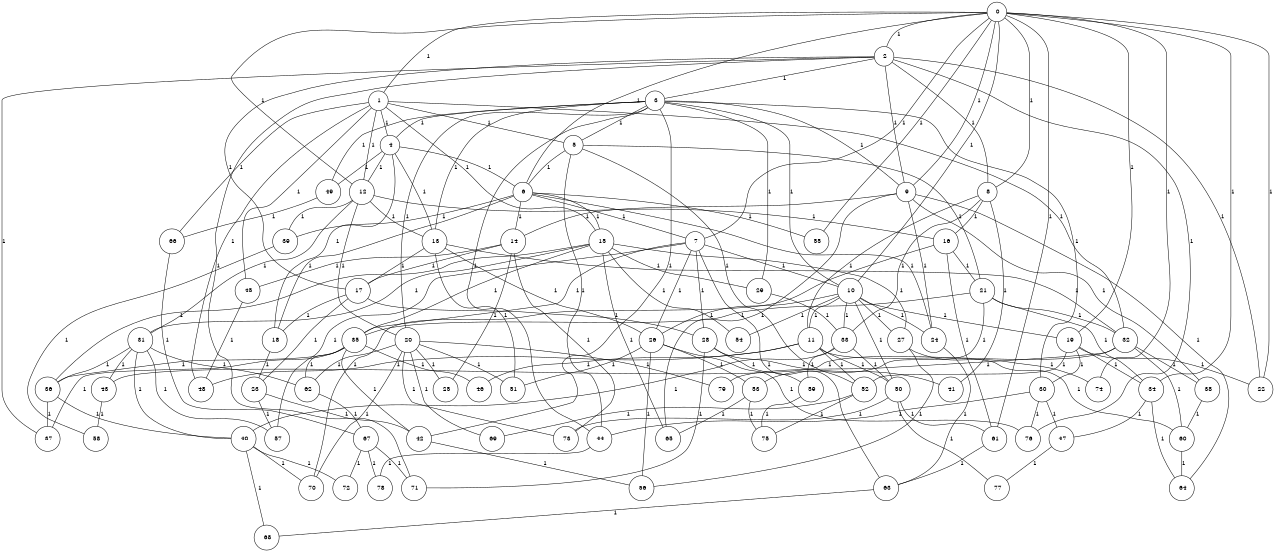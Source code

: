 graph G {
size="8.5,11;"
ratio = "expand;"
fixedsize="true;"
overlap="scale;"
node[shape=circle,width=.12,hight=.12,fontsize=12]
edge[fontsize=12]

0[label=" 0" color=black, pos="0.69239792,2.0444151!"];
1[label=" 1" color=black, pos="1.8553728,1.9638891!"];
2[label=" 2" color=black, pos="1.3364486,2.5200342!"];
3[label=" 3" color=black, pos="0.34569772,0.56477341!"];
4[label=" 4" color=black, pos="2.292123,0.16665941!"];
5[label=" 5" color=black, pos="2.7302077,2.3259675!"];
6[label=" 6" color=black, pos="1.2494911,2.6873418!"];
7[label=" 7" color=black, pos="0.94698708,2.9031938!"];
8[label=" 8" color=black, pos="0.014970907,2.4617912!"];
9[label=" 9" color=black, pos="1.5970098,2.7740255!"];
10[label=" 10" color=black, pos="2.6146057,0.57540922!"];
11[label=" 11" color=black, pos="1.5319371,1.2884522!"];
12[label=" 12" color=black, pos="1.1330861,1.0781554!"];
13[label=" 13" color=black, pos="1.467236,0.41281403!"];
14[label=" 14" color=black, pos="0.52555889,1.2164363!"];
15[label=" 15" color=black, pos="2.7680957,2.111931!"];
16[label=" 16" color=black, pos="1.0672391,0.65341028!"];
17[label=" 17" color=black, pos="0.99940238,2.5977073!"];
18[label=" 18" color=black, pos="0.72149553,2.5743115!"];
19[label=" 19" color=black, pos="2.3132991,0.077492785!"];
20[label=" 20" color=black, pos="0.31787532,0.30967902!"];
21[label=" 21" color=black, pos="1.5597711,0.50183839!"];
22[label=" 22" color=black, pos="1.8226489,0.55787593!"];
23[label=" 23" color=black, pos="2.8379049,1.3738111!"];
24[label=" 24" color=black, pos="1.2435291,1.5693928!"];
25[label=" 25" color=black, pos="0.45465725,1.8569395!"];
26[label=" 26" color=black, pos="2.3402166,2.4295854!"];
27[label=" 27" color=black, pos="1.2940148,1.099901!"];
28[label=" 28" color=black, pos="0.66272637,2.3970014!"];
29[label=" 29" color=black, pos="0.13207309,1.3078274!"];
30[label=" 30" color=black, pos="0.61711454,2.5454665!"];
31[label=" 31" color=black, pos="0.53551025,2.3601633!"];
32[label=" 32" color=black, pos="1.9464991,1.0219707!"];
33[label=" 33" color=black, pos="2.0966562,0.57730913!"];
34[label=" 34" color=black, pos="1.3101613,1.0903886!"];
35[label=" 35" color=black, pos="0.51397276,2.2160662!"];
36[label=" 36" color=black, pos="0.59986967,1.3991966!"];
37[label=" 37" color=black, pos="0.51190749,0.68666472!"];
38[label=" 38" color=black, pos="1.5727273,0.58404143!"];
39[label=" 39" color=black, pos="0.15140891,1.8872769!"];
40[label=" 40" color=black, pos="0.87376087,2.4990643!"];
41[label=" 41" color=black, pos="0.78815788,0.40728995!"];
42[label=" 42" color=black, pos="0.083268021,0.70249533!"];
43[label=" 43" color=black, pos="0.68796819,2.7739399!"];
44[label=" 44" color=black, pos="2.5316292,1.0197806!"];
45[label=" 45" color=black, pos="2.8801605,2.1725588!"];
46[label=" 46" color=black, pos="0.93857657,0.56112539!"];
47[label=" 47" color=black, pos="2.7008049,2.1878935!"];
48[label=" 48" color=black, pos="1.3576499,2.5449829!"];
49[label=" 49" color=black, pos="2.7633313,2.244127!"];
50[label=" 50" color=black, pos="2.4499514,2.4438401!"];
51[label=" 51" color=black, pos="1.8651839,2.4257574!"];
52[label=" 52" color=black, pos="0.39091649,2.4403498!"];
53[label=" 53" color=black, pos="2.1519834,1.7239648!"];
54[label=" 54" color=black, pos="2.3695087,1.1805454!"];
55[label=" 55" color=black, pos="2.7334924,0.64487946!"];
56[label=" 56" color=black, pos="1.0553967,2.2369501!"];
57[label=" 57" color=black, pos="0.14213519,2.6653273!"];
58[label=" 58" color=black, pos="1.4276994,1.7300062!"];
59[label=" 59" color=black, pos="0.32694744,0.68969637!"];
60[label=" 60" color=black, pos="2.6013017,0.98894089!"];
61[label=" 61" color=black, pos="2.7429548,1.843845!"];
62[label=" 62" color=black, pos="0.99799581,0.18277717!"];
63[label=" 63" color=black, pos="2.3928294,1.8226306!"];
64[label=" 64" color=black, pos="2.017519,0.26695412!"];
65[label=" 65" color=black, pos="1.5406577,2.7517408!"];
66[label=" 66" color=black, pos="1.0414489,0.26124039!"];
67[label=" 67" color=black, pos="1.6375106,0.086260252!"];
68[label=" 68" color=black, pos="2.0809829,1.9920974!"];
69[label=" 69" color=black, pos="0.78810679,0.9364012!"];
70[label=" 70" color=black, pos="2.8603328,1.5175908!"];
71[label=" 71" color=black, pos="0.94683499,0.70138832!"];
72[label=" 72" color=black, pos="2.399802,1.1240081!"];
73[label=" 73" color=black, pos="0.9006239,2.9088169!"];
74[label=" 74" color=black, pos="0.35749585,0.31046911!"];
75[label=" 75" color=black, pos="1.120994,2.2338187!"];
76[label=" 76" color=black, pos="0.4719305,2.0259147!"];
77[label=" 77" color=black, pos="0.061858443,1.0461399!"];
78[label=" 78" color=black, pos="2.0814942,2.1753535!"];
79[label=" 79" color=black, pos="1.9039521,0.99268317!"];
0--1[label="1"]
0--2[label="1"]
0--6[label="1"]
0--7[label="1"]
0--8[label="1"]
0--9[label="1"]
0--10[label="1"]
0--12[label="1"]
0--19[label="1"]
0--22[label="1"]
0--34[label="1"]
0--55[label="1"]
0--61[label="1"]
0--74[label="1"]
1--4[label="1"]
1--5[label="1"]
1--12[label="1"]
1--15[label="1"]
1--32[label="1"]
1--45[label="1"]
1--48[label="1"]
1--66[label="1"]
2--3[label="1"]
2--8[label="1"]
2--9[label="1"]
2--17[label="1"]
2--22[label="1"]
2--37[label="1"]
2--71[label="1"]
2--76[label="1"]
3--4[label="1"]
3--5[label="1"]
3--9[label="1"]
3--10[label="1"]
3--13[label="1"]
3--20[label="1"]
3--29[label="1"]
3--30[label="1"]
3--42[label="1"]
3--44[label="1"]
3--49[label="1"]
4--6[label="1"]
4--12[label="1"]
4--13[label="1"]
4--18[label="1"]
4--49[label="1"]
5--6[label="1"]
5--21[label="1"]
5--44[label="1"]
5--52[label="1"]
6--7[label="1"]
6--14[label="1"]
6--15[label="1"]
6--18[label="1"]
6--24[label="1"]
6--39[label="1"]
6--55[label="1"]
7--10[label="1"]
7--26[label="1"]
7--28[label="1"]
7--35[label="1"]
7--57[label="1"]
7--63[label="1"]
8--11[label="1"]
8--16[label="1"]
8--33[label="1"]
8--41[label="1"]
9--14[label="1"]
9--24[label="1"]
9--38[label="1"]
9--64[label="1"]
9--65[label="1"]
10--11[label="1"]
10--19[label="1"]
10--24[label="1"]
10--26[label="1"]
10--27[label="1"]
10--33[label="1"]
10--50[label="1"]
10--54[label="1"]
11--46[label="1"]
11--48[label="1"]
11--50[label="1"]
11--52[label="1"]
11--60[label="1"]
12--13[label="1"]
12--16[label="1"]
12--20[label="1"]
12--31[label="1"]
12--39[label="1"]
13--17[label="1"]
13--26[label="1"]
13--32[label="1"]
13--51[label="1"]
14--17[label="1"]
14--25[label="1"]
14--45[label="1"]
14--73[label="1"]
15--27[label="1"]
15--29[label="1"]
15--31[label="1"]
15--35[label="1"]
15--36[label="1"]
15--54[label="1"]
15--65[label="1"]
16--21[label="1"]
16--61[label="1"]
16--70[label="1"]
17--18[label="1"]
17--23[label="1"]
17--28[label="1"]
18--23[label="1"]
19--22[label="1"]
19--30[label="1"]
19--34[label="1"]
19--52[label="1"]
20--25[label="1"]
20--51[label="1"]
20--62[label="1"]
20--69[label="1"]
20--70[label="1"]
20--73[label="1"]
20--79[label="1"]
21--32[label="1"]
21--34[label="1"]
21--35[label="1"]
21--53[label="1"]
23--42[label="1"]
23--57[label="1"]
24--63[label="1"]
26--51[label="1"]
26--53[label="1"]
26--56[label="1"]
26--76[label="1"]
27--56[label="1"]
27--74[label="1"]
28--41[label="1"]
28--59[label="1"]
28--71[label="1"]
29--33[label="1"]
30--44[label="1"]
30--47[label="1"]
30--76[label="1"]
31--36[label="1"]
31--40[label="1"]
31--43[label="1"]
31--57[label="1"]
31--62[label="1"]
32--38[label="1"]
32--43[label="1"]
32--60[label="1"]
32--79[label="1"]
33--40[label="1"]
33--50[label="1"]
33--59[label="1"]
34--47[label="1"]
34--64[label="1"]
35--36[label="1"]
35--37[label="1"]
35--42[label="1"]
35--46[label="1"]
35--62[label="1"]
36--37[label="1"]
36--40[label="1"]
38--60[label="1"]
39--58[label="1"]
40--68[label="1"]
40--70[label="1"]
40--72[label="1"]
42--56[label="1"]
43--58[label="1"]
44--78[label="1"]
45--48[label="1"]
47--77[label="1"]
49--66[label="1"]
50--61[label="1"]
50--73[label="1"]
50--77[label="1"]
52--69[label="1"]
52--75[label="1"]
53--65[label="1"]
53--75[label="1"]
59--75[label="1"]
60--64[label="1"]
61--63[label="1"]
62--67[label="1"]
63--68[label="1"]
66--67[label="1"]
67--71[label="1"]
67--72[label="1"]
67--78[label="1"]

}
